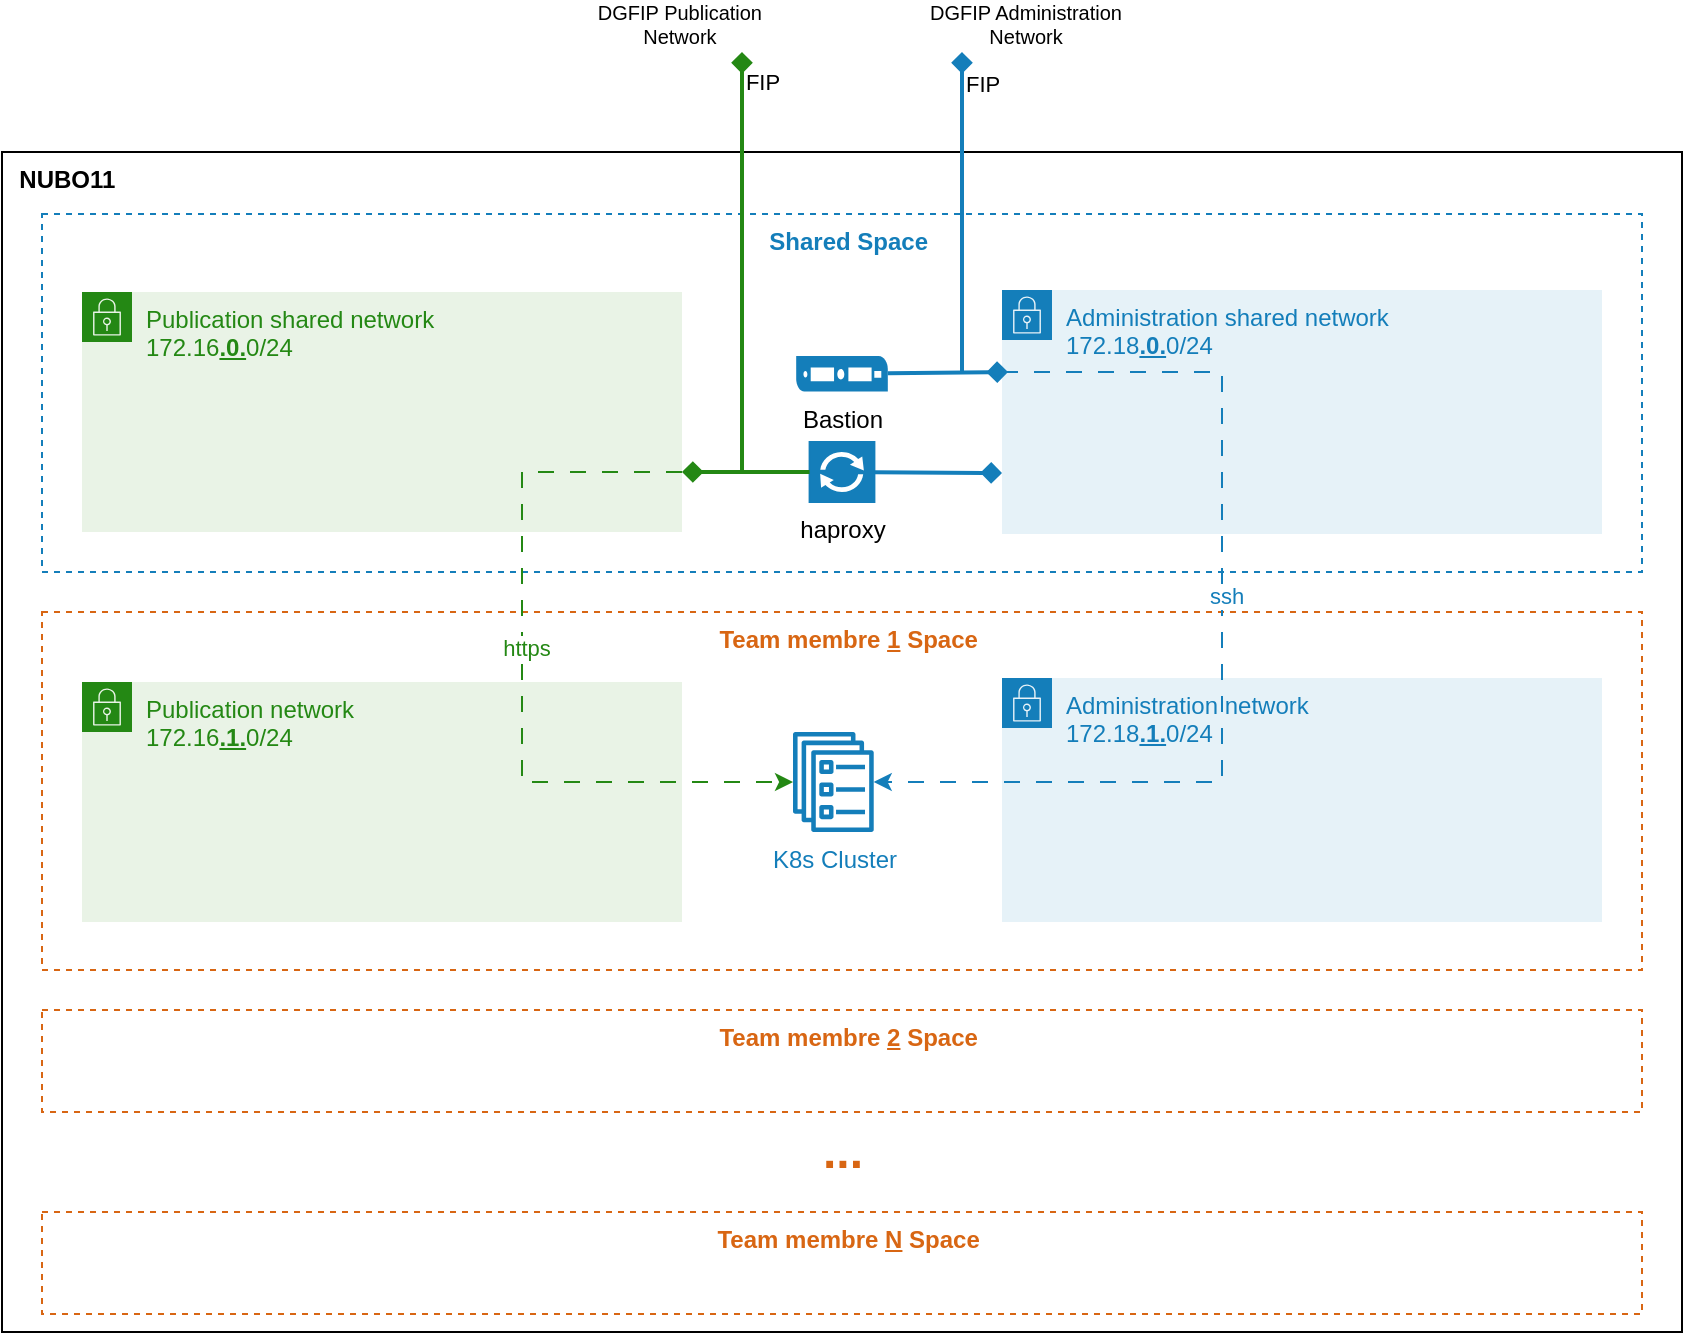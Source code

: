 <mxfile version="21.2.3" type="github">
  <diagram id="jrXY4hO8n29qiqvIHeQG" name="Page-1">
    <mxGraphModel dx="2226" dy="1824" grid="1" gridSize="10" guides="1" tooltips="1" connect="1" arrows="1" fold="1" page="0" pageScale="1" pageWidth="827" pageHeight="1169" math="0" shadow="0">
      <root>
        <mxCell id="0" />
        <mxCell id="1" parent="0" />
        <mxCell id="xgOQFWb6kl7ygXgDytyt-4" value="&amp;nbsp;&amp;nbsp;&lt;b&gt;NUBO11&lt;/b&gt;" style="rounded=0;whiteSpace=wrap;html=1;fillColor=none;verticalAlign=top;align=left;" parent="1" vertex="1">
          <mxGeometry x="-1020" y="-790" width="840" height="590" as="geometry" />
        </mxCell>
        <mxCell id="xgOQFWb6kl7ygXgDytyt-6" value="&lt;b&gt;&amp;nbsp; Team membre &lt;u&gt;1&lt;/u&gt; Space&lt;/b&gt;" style="rounded=0;whiteSpace=wrap;html=1;verticalAlign=top;align=center;fillColor=none;fontColor=#D86613;strokeColor=#D86613;dashed=1;" parent="1" vertex="1">
          <mxGeometry x="-1000" y="-560" width="800" height="179" as="geometry" />
        </mxCell>
        <mxCell id="xgOQFWb6kl7ygXgDytyt-5" value="&lt;b&gt;&amp;nbsp; Shared Space&lt;/b&gt;" style="rounded=0;whiteSpace=wrap;html=1;verticalAlign=top;align=center;fillColor=none;strokeColor=#147EBA;fontColor=#147EBA;dashed=1;" parent="1" vertex="1">
          <mxGeometry x="-1000" y="-759" width="800" height="179" as="geometry" />
        </mxCell>
        <mxCell id="5G6M97Ru5O6IGqaMy1Rf-24" value="Publication shared network&lt;br&gt;172.16&lt;b&gt;&lt;u&gt;.0.&lt;/u&gt;&lt;/b&gt;0/24" style="points=[[0,0],[0.25,0],[0.5,0],[0.75,0],[1,0],[1,0.25],[1,0.5],[1,0.75],[1,1],[0.75,1],[0.5,1],[0.25,1],[0,1],[0,0.75],[0,0.5],[0,0.25]];outlineConnect=0;gradientColor=none;html=1;whiteSpace=wrap;fontSize=12;fontStyle=0;shape=mxgraph.aws4.group;grIcon=mxgraph.aws4.group_security_group;grStroke=0;strokeColor=#248814;fillColor=#E9F3E6;verticalAlign=top;align=left;spacingLeft=30;fontColor=#248814;strokeWidth=6;" parent="1" vertex="1">
          <mxGeometry x="-980" y="-720" width="300" height="120" as="geometry" />
        </mxCell>
        <mxCell id="5G6M97Ru5O6IGqaMy1Rf-25" value="Publication network &lt;br&gt;172.16&lt;b&gt;&lt;u&gt;.1.&lt;/u&gt;&lt;/b&gt;0/24" style="points=[[0,0],[0.25,0],[0.5,0],[0.75,0],[1,0],[1,0.25],[1,0.5],[1,0.75],[1,1],[0.75,1],[0.5,1],[0.25,1],[0,1],[0,0.75],[0,0.5],[0,0.25]];outlineConnect=0;gradientColor=none;html=1;whiteSpace=wrap;fontSize=12;fontStyle=0;shape=mxgraph.aws4.group;grIcon=mxgraph.aws4.group_security_group;grStroke=0;strokeColor=#248814;fillColor=#E9F3E6;verticalAlign=top;align=left;spacingLeft=30;fontColor=#248814;dashed=0;" parent="1" vertex="1">
          <mxGeometry x="-980" y="-525" width="300" height="120" as="geometry" />
        </mxCell>
        <mxCell id="5G6M97Ru5O6IGqaMy1Rf-27" value="Administration shared network &lt;br&gt;172.18&lt;b&gt;&lt;u&gt;.0.&lt;/u&gt;&lt;/b&gt;0/24" style="points=[[0,0],[0.25,0],[0.5,0],[0.75,0],[1,0],[1,0.25],[1,0.5],[1,0.75],[1,1],[0.75,1],[0.5,1],[0.25,1],[0,1],[0,0.75],[0,0.5],[0,0.25]];outlineConnect=0;gradientColor=none;html=1;whiteSpace=wrap;fontSize=12;fontStyle=0;shape=mxgraph.aws4.group;grIcon=mxgraph.aws4.group_security_group;grStroke=0;strokeColor=#147EBA;fillColor=#E6F2F8;verticalAlign=top;align=left;spacingLeft=30;fontColor=#147EBA;dashed=0;" parent="1" vertex="1">
          <mxGeometry x="-520" y="-721" width="300" height="122" as="geometry" />
        </mxCell>
        <mxCell id="N_9ljJacKE9F2aMwcfvr-1" value="Administration network&lt;br&gt;172.18&lt;b&gt;&lt;u&gt;.1.&lt;/u&gt;&lt;/b&gt;0/24" style="points=[[0,0],[0.25,0],[0.5,0],[0.75,0],[1,0],[1,0.25],[1,0.5],[1,0.75],[1,1],[0.75,1],[0.5,1],[0.25,1],[0,1],[0,0.75],[0,0.5],[0,0.25]];outlineConnect=0;gradientColor=none;html=1;whiteSpace=wrap;fontSize=12;fontStyle=0;shape=mxgraph.aws4.group;grIcon=mxgraph.aws4.group_security_group;grStroke=0;strokeColor=#147EBA;fillColor=#E6F2F8;verticalAlign=top;align=left;spacingLeft=30;fontColor=#147EBA;dashed=0;" vertex="1" parent="1">
          <mxGeometry x="-520" y="-527" width="300" height="122" as="geometry" />
        </mxCell>
        <mxCell id="N_9ljJacKE9F2aMwcfvr-3" value="Bastion" style="pointerEvents=1;shadow=0;dashed=0;html=1;strokeColor=none;fillColor=#147EBA;labelPosition=center;verticalLabelPosition=bottom;verticalAlign=top;align=center;outlineConnect=0;shape=mxgraph.veeam.server;" vertex="1" parent="1">
          <mxGeometry x="-622.9" y="-688" width="45.8" height="17.8" as="geometry" />
        </mxCell>
        <mxCell id="N_9ljJacKE9F2aMwcfvr-9" value="haproxy" style="pointerEvents=1;shadow=0;dashed=0;html=1;strokeColor=#147EBA;fillColor=#147EBA;labelPosition=center;verticalLabelPosition=bottom;verticalAlign=top;align=center;outlineConnect=0;shape=mxgraph.veeam.2d.proxy;" vertex="1" parent="1">
          <mxGeometry x="-616.2" y="-645" width="32.4" height="30" as="geometry" />
        </mxCell>
        <mxCell id="N_9ljJacKE9F2aMwcfvr-11" value="" style="endArrow=diamond;html=1;rounded=0;entryX=0.01;entryY=0.336;entryDx=0;entryDy=0;endFill=1;strokeColor=#147EBA;entryPerimeter=0;strokeWidth=2;" edge="1" parent="1" source="N_9ljJacKE9F2aMwcfvr-3" target="5G6M97Ru5O6IGqaMy1Rf-27">
          <mxGeometry width="50" height="50" relative="1" as="geometry">
            <mxPoint x="-570" y="-650" as="sourcePoint" />
            <mxPoint x="-520" y="-700" as="targetPoint" />
          </mxGeometry>
        </mxCell>
        <mxCell id="N_9ljJacKE9F2aMwcfvr-12" value="" style="endArrow=diamond;html=1;rounded=0;endFill=1;entryX=0;entryY=0.75;entryDx=0;entryDy=0;strokeColor=#147EBA;strokeWidth=2;" edge="1" parent="1" source="N_9ljJacKE9F2aMwcfvr-9" target="5G6M97Ru5O6IGqaMy1Rf-27">
          <mxGeometry width="50" height="50" relative="1" as="geometry">
            <mxPoint x="-580" y="-629" as="sourcePoint" />
            <mxPoint x="-520" y="-635" as="targetPoint" />
          </mxGeometry>
        </mxCell>
        <mxCell id="N_9ljJacKE9F2aMwcfvr-14" value="" style="endArrow=diamond;html=1;rounded=0;endFill=1;entryX=1;entryY=0.75;entryDx=0;entryDy=0;strokeColor=#248814;strokeWidth=2;" edge="1" parent="1" source="N_9ljJacKE9F2aMwcfvr-9">
          <mxGeometry width="50" height="50" relative="1" as="geometry">
            <mxPoint x="-616.2" y="-633.987" as="sourcePoint" />
            <mxPoint x="-680" y="-630" as="targetPoint" />
          </mxGeometry>
        </mxCell>
        <mxCell id="N_9ljJacKE9F2aMwcfvr-15" value="&lt;b&gt;&amp;nbsp; Team membre &lt;u&gt;2&lt;/u&gt; Space&lt;/b&gt;" style="rounded=0;whiteSpace=wrap;html=1;verticalAlign=top;align=center;fillColor=none;fontColor=#D86613;strokeColor=#D86613;dashed=1;fillStyle=dashed;gradientColor=none;" vertex="1" parent="1">
          <mxGeometry x="-1000" y="-361" width="800" height="51" as="geometry" />
        </mxCell>
        <mxCell id="N_9ljJacKE9F2aMwcfvr-16" value="&lt;font color=&quot;#d86613&quot;&gt;...&lt;br&gt;&lt;/font&gt;" style="text;strokeColor=none;fillColor=none;html=1;fontSize=24;fontStyle=1;verticalAlign=middle;align=center;" vertex="1" parent="1">
          <mxGeometry x="-650" y="-310" width="100" height="40" as="geometry" />
        </mxCell>
        <mxCell id="N_9ljJacKE9F2aMwcfvr-17" value="&lt;b&gt;&amp;nbsp; Team membre &lt;u&gt;N&lt;/u&gt; Space&lt;/b&gt;" style="rounded=0;whiteSpace=wrap;html=1;verticalAlign=top;align=center;fillColor=none;fontColor=#D86613;strokeColor=#D86613;dashed=1;fillStyle=dashed;gradientColor=none;" vertex="1" parent="1">
          <mxGeometry x="-1000" y="-260" width="800" height="51" as="geometry" />
        </mxCell>
        <mxCell id="N_9ljJacKE9F2aMwcfvr-20" value="FIP" style="endArrow=diamond;html=1;rounded=0;endFill=1;strokeColor=#248814;strokeWidth=2;verticalAlign=top;spacingTop=-8;" edge="1" parent="1">
          <mxGeometry x="0.905" y="-10" width="50" height="50" relative="1" as="geometry">
            <mxPoint x="-650" y="-630" as="sourcePoint" />
            <mxPoint x="-650" y="-840" as="targetPoint" />
            <Array as="points">
              <mxPoint x="-650" y="-800" />
            </Array>
            <mxPoint as="offset" />
          </mxGeometry>
        </mxCell>
        <mxCell id="N_9ljJacKE9F2aMwcfvr-22" value="&lt;div style=&quot;text-align: center; font-size: 10px;&quot;&gt;DGFIP Publication&lt;/div&gt;&lt;div style=&quot;text-align: center; font-size: 10px;&quot;&gt;Network&lt;/div&gt;" style="edgeLabel;html=1;align=right;verticalAlign=bottom;resizable=0;points=[];labelPosition=left;verticalLabelPosition=top;spacing=2;labelBackgroundColor=none;fontSize=10;" vertex="1" connectable="0" parent="N_9ljJacKE9F2aMwcfvr-20">
          <mxGeometry x="0.869" relative="1" as="geometry">
            <mxPoint x="10" y="-14" as="offset" />
          </mxGeometry>
        </mxCell>
        <mxCell id="N_9ljJacKE9F2aMwcfvr-24" value="" style="endArrow=diamond;html=1;rounded=0;endFill=1;strokeColor=#147EBA;strokeWidth=2;verticalAlign=top;spacingTop=-8;fontColor=#147EBA;" edge="1" parent="1">
          <mxGeometry width="50" height="50" relative="1" as="geometry">
            <mxPoint x="-540" y="-680" as="sourcePoint" />
            <mxPoint x="-540" y="-840" as="targetPoint" />
            <Array as="points">
              <mxPoint x="-540" y="-810" />
            </Array>
          </mxGeometry>
        </mxCell>
        <mxCell id="N_9ljJacKE9F2aMwcfvr-25" value="&lt;div style=&quot;text-align: center; font-size: 10px;&quot;&gt;DGFIP Administration&lt;/div&gt;&lt;div style=&quot;text-align: center; font-size: 10px;&quot;&gt;Network&lt;/div&gt;" style="edgeLabel;html=1;align=right;verticalAlign=bottom;resizable=0;points=[];labelPosition=left;verticalLabelPosition=top;spacing=2;labelBackgroundColor=none;fontSize=10;" vertex="1" connectable="0" parent="N_9ljJacKE9F2aMwcfvr-24">
          <mxGeometry x="0.869" relative="1" as="geometry">
            <mxPoint x="80" y="-10" as="offset" />
          </mxGeometry>
        </mxCell>
        <mxCell id="N_9ljJacKE9F2aMwcfvr-30" value="FIP" style="edgeLabel;html=1;align=left;verticalAlign=middle;resizable=0;points=[];" vertex="1" connectable="0" parent="N_9ljJacKE9F2aMwcfvr-24">
          <mxGeometry x="0.8" relative="1" as="geometry">
            <mxPoint as="offset" />
          </mxGeometry>
        </mxCell>
        <mxCell id="N_9ljJacKE9F2aMwcfvr-31" value="K8s Cluster" style="outlineConnect=0;gradientColor=none;fillColor=#147EBA;strokeColor=none;dashed=0;verticalLabelPosition=bottom;verticalAlign=top;align=center;html=1;fontSize=12;fontStyle=0;aspect=fixed;pointerEvents=1;shape=mxgraph.aws4.ecs_service;fontColor=#147EBA;" vertex="1" parent="1">
          <mxGeometry x="-624.83" y="-500" width="41.03" height="50" as="geometry" />
        </mxCell>
        <mxCell id="N_9ljJacKE9F2aMwcfvr-32" value="" style="endArrow=classic;html=1;rounded=0;exitX=1;exitY=0.75;exitDx=0;exitDy=0;dashed=1;dashPattern=8 8;strokeColor=#248814;" edge="1" parent="1" source="5G6M97Ru5O6IGqaMy1Rf-24" target="N_9ljJacKE9F2aMwcfvr-31">
          <mxGeometry width="50" height="50" relative="1" as="geometry">
            <mxPoint x="-670" y="-550" as="sourcePoint" />
            <mxPoint x="-620" y="-600" as="targetPoint" />
            <Array as="points">
              <mxPoint x="-760" y="-630" />
              <mxPoint x="-760" y="-475" />
            </Array>
          </mxGeometry>
        </mxCell>
        <mxCell id="N_9ljJacKE9F2aMwcfvr-34" value="https" style="edgeLabel;html=1;align=center;verticalAlign=middle;resizable=0;points=[];fontColor=#248814;labelBackgroundColor=default;" vertex="1" connectable="0" parent="N_9ljJacKE9F2aMwcfvr-32">
          <mxGeometry x="-0.093" y="2" relative="1" as="geometry">
            <mxPoint as="offset" />
          </mxGeometry>
        </mxCell>
        <mxCell id="N_9ljJacKE9F2aMwcfvr-35" value="" style="endArrow=classic;html=1;rounded=0;dashed=1;dashPattern=8 8;strokeColor=#147EBA;" edge="1" parent="1" target="N_9ljJacKE9F2aMwcfvr-31">
          <mxGeometry width="50" height="50" relative="1" as="geometry">
            <mxPoint x="-520" y="-680" as="sourcePoint" />
            <mxPoint x="-614" y="-465" as="targetPoint" />
            <Array as="points">
              <mxPoint x="-410" y="-680" />
              <mxPoint x="-410" y="-475" />
            </Array>
          </mxGeometry>
        </mxCell>
        <mxCell id="N_9ljJacKE9F2aMwcfvr-36" value="ssh" style="edgeLabel;html=1;align=center;verticalAlign=middle;resizable=0;points=[];fontColor=#147EBA;labelBackgroundColor=default;" vertex="1" connectable="0" parent="N_9ljJacKE9F2aMwcfvr-35">
          <mxGeometry x="-0.093" y="2" relative="1" as="geometry">
            <mxPoint as="offset" />
          </mxGeometry>
        </mxCell>
      </root>
    </mxGraphModel>
  </diagram>
</mxfile>

